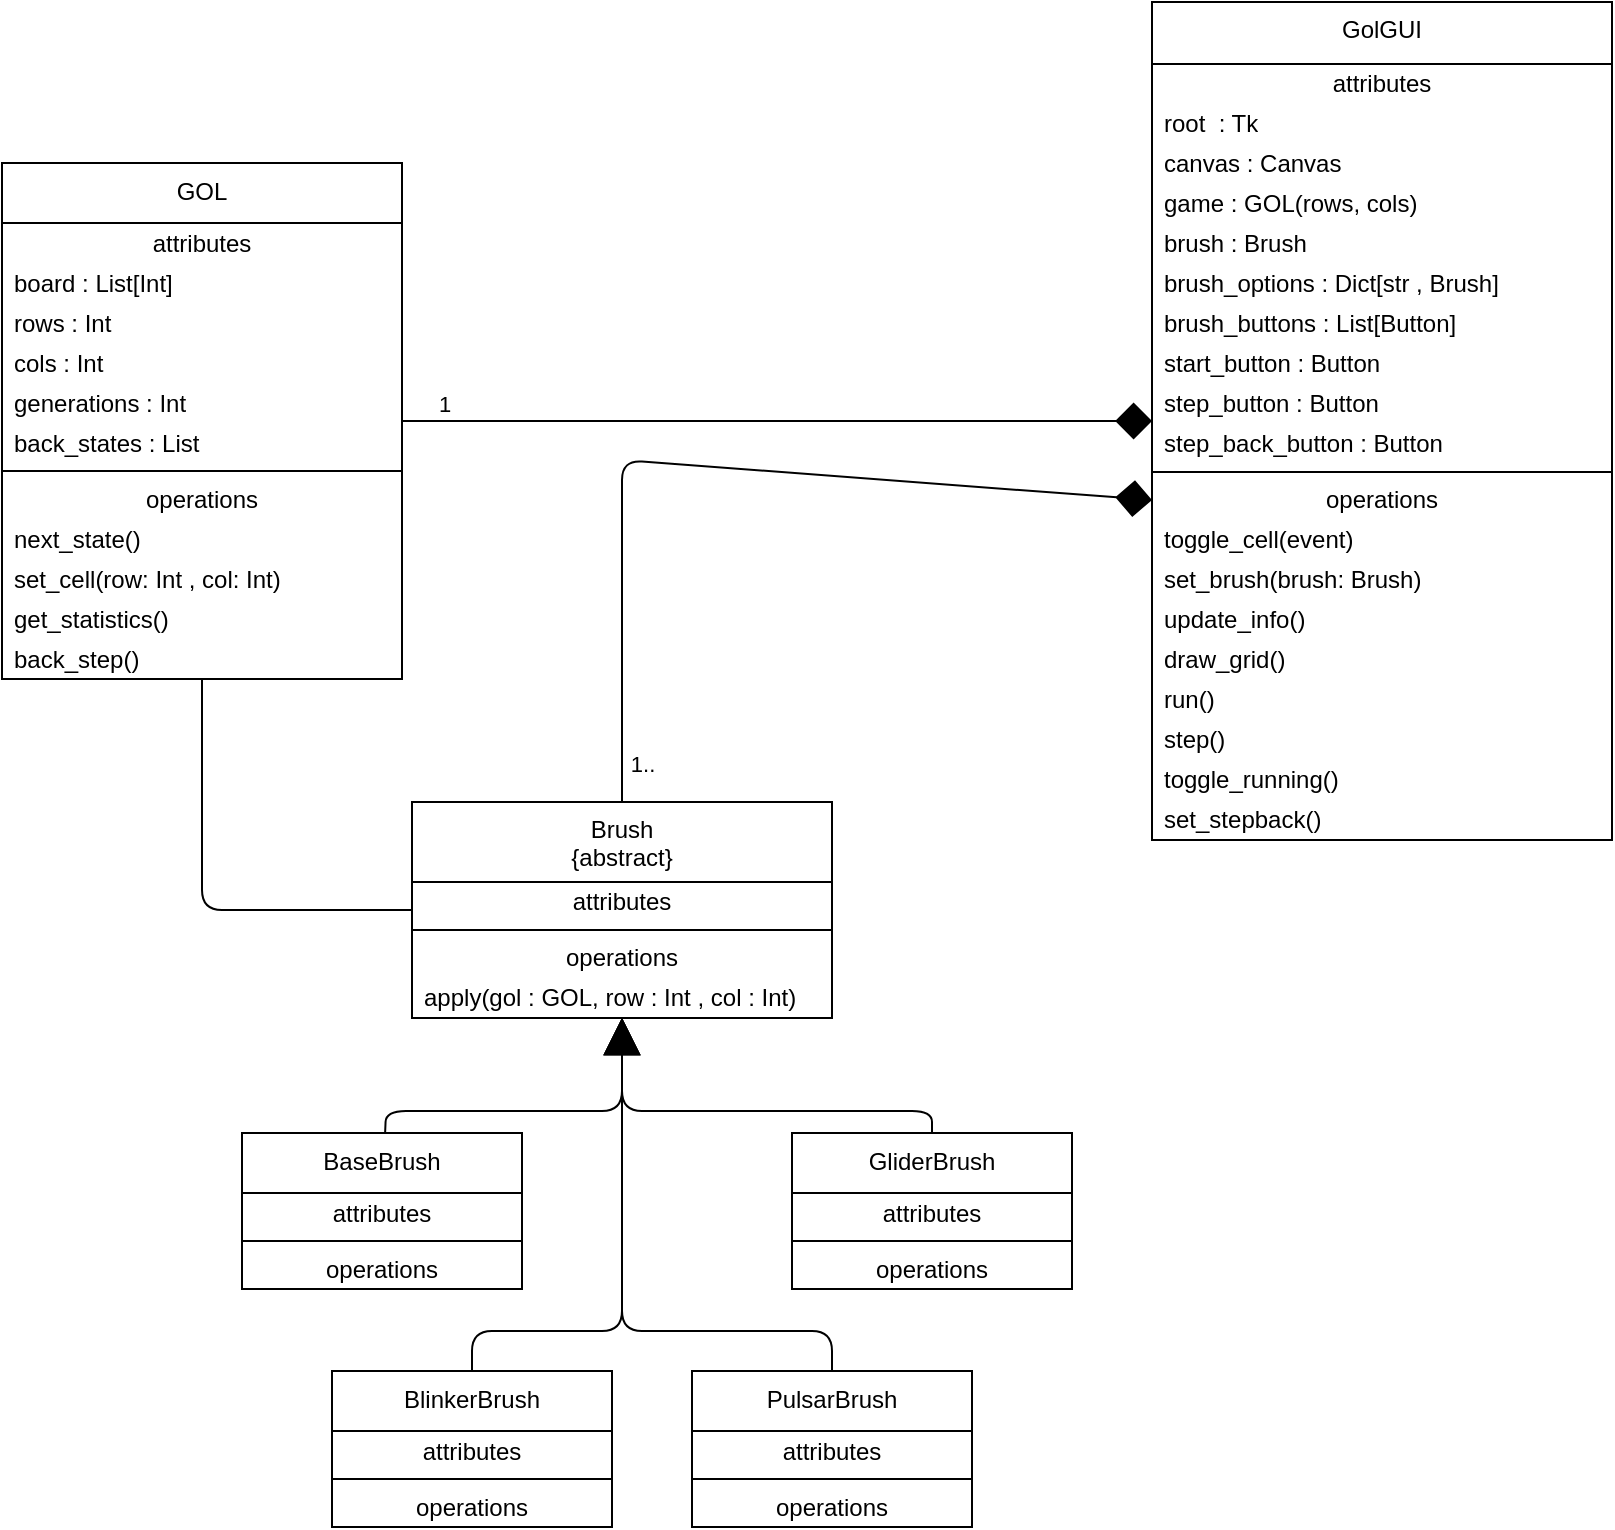 <mxfile>
    <diagram id="O_tw23H-5ZfAlTmAa2fo" name="Page-1">
        <mxGraphModel dx="1001" dy="606" grid="1" gridSize="10" guides="1" tooltips="1" connect="1" arrows="1" fold="1" page="1" pageScale="1" pageWidth="850" pageHeight="1100" math="0" shadow="0">
            <root>
                <mxCell id="0"/>
                <mxCell id="1" parent="0"/>
                <mxCell id="2" value="GolGUI" style="swimlane;fontStyle=0;align=center;verticalAlign=top;childLayout=stackLayout;horizontal=1;startSize=31;horizontalStack=0;resizeParent=1;resizeParentMax=0;resizeLast=0;collapsible=0;marginBottom=0;html=1;whiteSpace=wrap;" parent="1" vertex="1">
                    <mxGeometry x="595" y="150" width="230" height="419" as="geometry"/>
                </mxCell>
                <mxCell id="3" value="attributes" style="text;html=1;strokeColor=none;fillColor=none;align=center;verticalAlign=middle;spacingLeft=4;spacingRight=4;overflow=hidden;rotatable=0;points=[[0,0.5],[1,0.5]];portConstraint=eastwest;whiteSpace=wrap;" parent="2" vertex="1">
                    <mxGeometry y="31" width="230" height="20" as="geometry"/>
                </mxCell>
                <mxCell id="4" value="root&amp;nbsp; : Tk" style="text;html=1;strokeColor=none;fillColor=none;align=left;verticalAlign=middle;spacingLeft=4;spacingRight=4;overflow=hidden;rotatable=0;points=[[0,0.5],[1,0.5]];portConstraint=eastwest;whiteSpace=wrap;" parent="2" vertex="1">
                    <mxGeometry y="51" width="230" height="20" as="geometry"/>
                </mxCell>
                <mxCell id="24" value="canvas : Canvas" style="text;html=1;strokeColor=none;fillColor=none;align=left;verticalAlign=middle;spacingLeft=4;spacingRight=4;overflow=hidden;rotatable=0;points=[[0,0.5],[1,0.5]];portConstraint=eastwest;whiteSpace=wrap;" parent="2" vertex="1">
                    <mxGeometry y="71" width="230" height="20" as="geometry"/>
                </mxCell>
                <mxCell id="36" value="game : GOL(rows, cols)" style="text;html=1;strokeColor=none;fillColor=none;align=left;verticalAlign=middle;spacingLeft=4;spacingRight=4;overflow=hidden;rotatable=0;points=[[0,0.5],[1,0.5]];portConstraint=eastwest;whiteSpace=wrap;" parent="2" vertex="1">
                    <mxGeometry y="91" width="230" height="20" as="geometry"/>
                </mxCell>
                <mxCell id="28" value="brush : Brush" style="text;html=1;strokeColor=none;fillColor=none;align=left;verticalAlign=middle;spacingLeft=4;spacingRight=4;overflow=hidden;rotatable=0;points=[[0,0.5],[1,0.5]];portConstraint=eastwest;whiteSpace=wrap;" parent="2" vertex="1">
                    <mxGeometry y="111" width="230" height="20" as="geometry"/>
                </mxCell>
                <mxCell id="30" value="brush_options : Dict[str , Brush]" style="text;html=1;strokeColor=none;fillColor=none;align=left;verticalAlign=middle;spacingLeft=4;spacingRight=4;overflow=hidden;rotatable=0;points=[[0,0.5],[1,0.5]];portConstraint=eastwest;whiteSpace=wrap;" parent="2" vertex="1">
                    <mxGeometry y="131" width="230" height="20" as="geometry"/>
                </mxCell>
                <mxCell id="26" value="brush_buttons : List[Button]" style="text;html=1;strokeColor=none;fillColor=none;align=left;verticalAlign=middle;spacingLeft=4;spacingRight=4;overflow=hidden;rotatable=0;points=[[0,0.5],[1,0.5]];portConstraint=eastwest;whiteSpace=wrap;" parent="2" vertex="1">
                    <mxGeometry y="151" width="230" height="20" as="geometry"/>
                </mxCell>
                <mxCell id="25" value="start_button : Button&lt;span style=&quot;font-family: monospace; font-size: 0px; text-wrap-mode: nowrap;&quot;&gt;%3CmxGraphModel%3E%3Croot%3E%3CmxCell%20id%3D%220%22%2F%3E%3CmxCell%20id%3D%221%22%20parent%3D%220%22%2F%3E%3CmxCell%20id%3D%222%22%20value%3D%22brush_buttons%3A%20List%5BButtons%5D%22%20style%3D%22text%3Bhtml%3D1%3BstrokeColor%3Dnone%3BfillColor%3Dnone%3Balign%3Dleft%3BverticalAlign%3Dmiddle%3BspacingLeft%3D4%3BspacingRight%3D4%3Boverflow%3Dhidden%3Brotatable%3D0%3Bpoints%3D%5B%5B0%2C0.5%5D%2C%5B1%2C0.5%5D%5D%3BportConstraint%3Deastwest%3BwhiteSpace%3Dwrap%3B%22%20vertex%3D%221%22%20parent%3D%221%22%3E%3CmxGeometry%20x%3D%22300%22%20y%3D%22661%22%20width%3D%22230%22%20height%3D%2220%22%20as%3D%22geometry%22%2F%3E%3C%2FmxCell%3E%3C%2Froot%3E%3C%2FmxGraphModel%3E&lt;/span&gt;" style="text;html=1;strokeColor=none;fillColor=none;align=left;verticalAlign=middle;spacingLeft=4;spacingRight=4;overflow=hidden;rotatable=0;points=[[0,0.5],[1,0.5]];portConstraint=eastwest;whiteSpace=wrap;" parent="2" vertex="1">
                    <mxGeometry y="171" width="230" height="20" as="geometry"/>
                </mxCell>
                <mxCell id="27" value="step_button : Button" style="text;html=1;strokeColor=none;fillColor=none;align=left;verticalAlign=middle;spacingLeft=4;spacingRight=4;overflow=hidden;rotatable=0;points=[[0,0.5],[1,0.5]];portConstraint=eastwest;whiteSpace=wrap;" parent="2" vertex="1">
                    <mxGeometry y="191" width="230" height="20" as="geometry"/>
                </mxCell>
                <mxCell id="76" value="step_back_button : Button" style="text;html=1;strokeColor=none;fillColor=none;align=left;verticalAlign=middle;spacingLeft=4;spacingRight=4;overflow=hidden;rotatable=0;points=[[0,0.5],[1,0.5]];portConstraint=eastwest;whiteSpace=wrap;" vertex="1" parent="2">
                    <mxGeometry y="211" width="230" height="20" as="geometry"/>
                </mxCell>
                <mxCell id="7" value="" style="line;strokeWidth=1;fillColor=none;align=left;verticalAlign=middle;spacingTop=-1;spacingLeft=3;spacingRight=3;rotatable=0;labelPosition=right;points=[];portConstraint=eastwest;" parent="2" vertex="1">
                    <mxGeometry y="231" width="230" height="8" as="geometry"/>
                </mxCell>
                <mxCell id="8" value="operations" style="text;html=1;strokeColor=none;fillColor=none;align=center;verticalAlign=middle;spacingLeft=4;spacingRight=4;overflow=hidden;rotatable=0;points=[[0,0.5],[1,0.5]];portConstraint=eastwest;whiteSpace=wrap;" parent="2" vertex="1">
                    <mxGeometry y="239" width="230" height="20" as="geometry"/>
                </mxCell>
                <mxCell id="9" value="toggle_cell(event)&lt;span style=&quot;font-family: monospace; font-size: 0px; text-wrap-mode: nowrap;&quot;&gt;%3CmxGraphModel%3E%3Croot%3E%3CmxCell%20id%3D%220%22%2F%3E%3CmxCell%20id%3D%221%22%20parent%3D%220%22%2F%3E%3CmxCell%20id%3D%222%22%20value%3D%22canvas%20%3A%20Canvas%22%20style%3D%22text%3Bhtml%3D1%3BstrokeColor%3Dnone%3BfillColor%3Dnone%3Balign%3Dleft%3BverticalAlign%3Dmiddle%3BspacingLeft%3D4%3BspacingRight%3D4%3Boverflow%3Dhidden%3Brotatable%3D0%3Bpoints%3D%5B%5B0%2C0.5%5D%2C%5B1%2C0.5%5D%5D%3BportConstraint%3Deastwest%3BwhiteSpace%3Dwrap%3B%22%20vertex%3D%221%22%20parent%3D%221%22%3E%3CmxGeometry%20x%3D%22300%22%20y%3D%22641%22%20width%3D%22230%22%20height%3D%2220%22%20as%3D%22geometry%22%2F%3E%3C%2FmxCell%3E%3C%2Froot%3E%3C%2FmxGraphModel%3E&lt;/span&gt;" style="text;html=1;strokeColor=none;fillColor=none;align=left;verticalAlign=middle;spacingLeft=4;spacingRight=4;overflow=hidden;rotatable=0;points=[[0,0.5],[1,0.5]];portConstraint=eastwest;whiteSpace=wrap;" parent="2" vertex="1">
                    <mxGeometry y="259" width="230" height="20" as="geometry"/>
                </mxCell>
                <mxCell id="31" value="set_brush(brush: Brush)" style="text;html=1;strokeColor=none;fillColor=none;align=left;verticalAlign=middle;spacingLeft=4;spacingRight=4;overflow=hidden;rotatable=0;points=[[0,0.5],[1,0.5]];portConstraint=eastwest;whiteSpace=wrap;" parent="2" vertex="1">
                    <mxGeometry y="279" width="230" height="20" as="geometry"/>
                </mxCell>
                <mxCell id="32" value="update_info()" style="text;html=1;strokeColor=none;fillColor=none;align=left;verticalAlign=middle;spacingLeft=4;spacingRight=4;overflow=hidden;rotatable=0;points=[[0,0.5],[1,0.5]];portConstraint=eastwest;whiteSpace=wrap;" parent="2" vertex="1">
                    <mxGeometry y="299" width="230" height="20" as="geometry"/>
                </mxCell>
                <mxCell id="29" value="draw_grid()" style="text;html=1;strokeColor=none;fillColor=none;align=left;verticalAlign=middle;spacingLeft=4;spacingRight=4;overflow=hidden;rotatable=0;points=[[0,0.5],[1,0.5]];portConstraint=eastwest;whiteSpace=wrap;" parent="2" vertex="1">
                    <mxGeometry y="319" width="230" height="20" as="geometry"/>
                </mxCell>
                <mxCell id="34" value="run()" style="text;html=1;strokeColor=none;fillColor=none;align=left;verticalAlign=middle;spacingLeft=4;spacingRight=4;overflow=hidden;rotatable=0;points=[[0,0.5],[1,0.5]];portConstraint=eastwest;whiteSpace=wrap;" parent="2" vertex="1">
                    <mxGeometry y="339" width="230" height="20" as="geometry"/>
                </mxCell>
                <mxCell id="33" value="step()" style="text;html=1;strokeColor=none;fillColor=none;align=left;verticalAlign=middle;spacingLeft=4;spacingRight=4;overflow=hidden;rotatable=0;points=[[0,0.5],[1,0.5]];portConstraint=eastwest;whiteSpace=wrap;" parent="2" vertex="1">
                    <mxGeometry y="359" width="230" height="20" as="geometry"/>
                </mxCell>
                <mxCell id="35" value="toggle_running()" style="text;html=1;strokeColor=none;fillColor=none;align=left;verticalAlign=middle;spacingLeft=4;spacingRight=4;overflow=hidden;rotatable=0;points=[[0,0.5],[1,0.5]];portConstraint=eastwest;whiteSpace=wrap;" parent="2" vertex="1">
                    <mxGeometry y="379" width="230" height="20" as="geometry"/>
                </mxCell>
                <mxCell id="77" value="set_stepback()" style="text;html=1;strokeColor=none;fillColor=none;align=left;verticalAlign=middle;spacingLeft=4;spacingRight=4;overflow=hidden;rotatable=0;points=[[0,0.5],[1,0.5]];portConstraint=eastwest;whiteSpace=wrap;" vertex="1" parent="2">
                    <mxGeometry y="399" width="230" height="20" as="geometry"/>
                </mxCell>
                <mxCell id="10" value="GOL" style="swimlane;fontStyle=0;align=center;verticalAlign=top;childLayout=stackLayout;horizontal=1;startSize=30;horizontalStack=0;resizeParent=1;resizeParentMax=0;resizeLast=0;collapsible=0;marginBottom=0;html=1;whiteSpace=wrap;" parent="1" vertex="1">
                    <mxGeometry x="20" y="230.5" width="200" height="258" as="geometry"/>
                </mxCell>
                <mxCell id="11" value="attributes" style="text;html=1;strokeColor=none;fillColor=none;align=center;verticalAlign=middle;spacingLeft=4;spacingRight=4;overflow=hidden;rotatable=0;points=[[0,0.5],[1,0.5]];portConstraint=eastwest;whiteSpace=wrap;" parent="10" vertex="1">
                    <mxGeometry y="30" width="200" height="20" as="geometry"/>
                </mxCell>
                <mxCell id="12" value="board : List[Int]" style="text;html=1;strokeColor=none;fillColor=none;align=left;verticalAlign=middle;spacingLeft=4;spacingRight=4;overflow=hidden;rotatable=0;points=[[0,0.5],[1,0.5]];portConstraint=eastwest;whiteSpace=wrap;" parent="10" vertex="1">
                    <mxGeometry y="50" width="200" height="20" as="geometry"/>
                </mxCell>
                <mxCell id="19" value="rows : Int" style="text;html=1;strokeColor=none;fillColor=none;align=left;verticalAlign=middle;spacingLeft=4;spacingRight=4;overflow=hidden;rotatable=0;points=[[0,0.5],[1,0.5]];portConstraint=eastwest;whiteSpace=wrap;" parent="10" vertex="1">
                    <mxGeometry y="70" width="200" height="20" as="geometry"/>
                </mxCell>
                <mxCell id="18" value="cols : Int" style="text;html=1;strokeColor=none;fillColor=none;align=left;verticalAlign=middle;spacingLeft=4;spacingRight=4;overflow=hidden;rotatable=0;points=[[0,0.5],[1,0.5]];portConstraint=eastwest;whiteSpace=wrap;" parent="10" vertex="1">
                    <mxGeometry y="90" width="200" height="20" as="geometry"/>
                </mxCell>
                <mxCell id="22" value="generations : Int" style="text;html=1;strokeColor=none;fillColor=none;align=left;verticalAlign=middle;spacingLeft=4;spacingRight=4;overflow=hidden;rotatable=0;points=[[0,0.5],[1,0.5]];portConstraint=eastwest;whiteSpace=wrap;" parent="10" vertex="1">
                    <mxGeometry y="110" width="200" height="20" as="geometry"/>
                </mxCell>
                <mxCell id="74" value="back_states : List&lt;div&gt;&lt;br&gt;&lt;/div&gt;" style="text;html=1;strokeColor=none;fillColor=none;align=left;verticalAlign=middle;spacingLeft=4;spacingRight=4;overflow=hidden;rotatable=0;points=[[0,0.5],[1,0.5]];portConstraint=eastwest;whiteSpace=wrap;" parent="10" vertex="1">
                    <mxGeometry y="130" width="200" height="20" as="geometry"/>
                </mxCell>
                <mxCell id="15" value="" style="line;strokeWidth=1;fillColor=none;align=left;verticalAlign=middle;spacingTop=-1;spacingLeft=3;spacingRight=3;rotatable=0;labelPosition=right;points=[];portConstraint=eastwest;" parent="10" vertex="1">
                    <mxGeometry y="150" width="200" height="8" as="geometry"/>
                </mxCell>
                <mxCell id="16" value="operations" style="text;html=1;strokeColor=none;fillColor=none;align=center;verticalAlign=middle;spacingLeft=4;spacingRight=4;overflow=hidden;rotatable=0;points=[[0,0.5],[1,0.5]];portConstraint=eastwest;whiteSpace=wrap;" parent="10" vertex="1">
                    <mxGeometry y="158" width="200" height="20" as="geometry"/>
                </mxCell>
                <mxCell id="17" value="next_state()" style="text;html=1;strokeColor=none;fillColor=none;align=left;verticalAlign=middle;spacingLeft=4;spacingRight=4;overflow=hidden;rotatable=0;points=[[0,0.5],[1,0.5]];portConstraint=eastwest;whiteSpace=wrap;" parent="10" vertex="1">
                    <mxGeometry y="178" width="200" height="20" as="geometry"/>
                </mxCell>
                <mxCell id="20" value="set_cell(row: Int , col: Int)" style="text;html=1;strokeColor=none;fillColor=none;align=left;verticalAlign=middle;spacingLeft=4;spacingRight=4;overflow=hidden;rotatable=0;points=[[0,0.5],[1,0.5]];portConstraint=eastwest;whiteSpace=wrap;" parent="10" vertex="1">
                    <mxGeometry y="198" width="200" height="20" as="geometry"/>
                </mxCell>
                <mxCell id="21" value="get_statistics()" style="text;html=1;strokeColor=none;fillColor=none;align=left;verticalAlign=middle;spacingLeft=4;spacingRight=4;overflow=hidden;rotatable=0;points=[[0,0.5],[1,0.5]];portConstraint=eastwest;whiteSpace=wrap;" parent="10" vertex="1">
                    <mxGeometry y="218" width="200" height="20" as="geometry"/>
                </mxCell>
                <mxCell id="75" value="back_step()" style="text;html=1;strokeColor=none;fillColor=none;align=left;verticalAlign=middle;spacingLeft=4;spacingRight=4;overflow=hidden;rotatable=0;points=[[0,0.5],[1,0.5]];portConstraint=eastwest;whiteSpace=wrap;" parent="10" vertex="1">
                    <mxGeometry y="238" width="200" height="20" as="geometry"/>
                </mxCell>
                <mxCell id="46" style="edgeStyle=none;html=1;endArrow=diamond;endFill=1;endSize=16;entryX=0;entryY=0.5;entryDx=0;entryDy=0;" parent="1" source="37" target="8" edge="1">
                    <mxGeometry relative="1" as="geometry">
                        <Array as="points">
                            <mxPoint x="330" y="379"/>
                        </Array>
                    </mxGeometry>
                </mxCell>
                <mxCell id="73" value="1.." style="edgeLabel;html=1;align=center;verticalAlign=middle;resizable=0;points=[];" parent="46" vertex="1" connectable="0">
                    <mxGeometry x="-0.768" y="4" relative="1" as="geometry">
                        <mxPoint x="14" y="31" as="offset"/>
                    </mxGeometry>
                </mxCell>
                <mxCell id="71" style="edgeStyle=none;html=1;endArrow=none;endFill=0;" parent="1" source="37" target="10" edge="1">
                    <mxGeometry relative="1" as="geometry">
                        <Array as="points">
                            <mxPoint x="120" y="604"/>
                        </Array>
                    </mxGeometry>
                </mxCell>
                <mxCell id="37" value="Brush&lt;div&gt;{abstract}&lt;/div&gt;" style="swimlane;fontStyle=0;align=center;verticalAlign=top;childLayout=stackLayout;horizontal=1;startSize=40;horizontalStack=0;resizeParent=1;resizeParentMax=0;resizeLast=0;collapsible=0;marginBottom=0;html=1;whiteSpace=wrap;" parent="1" vertex="1">
                    <mxGeometry x="225" y="550" width="210" height="108" as="geometry"/>
                </mxCell>
                <mxCell id="38" value="attributes" style="text;html=1;strokeColor=none;fillColor=none;align=center;verticalAlign=middle;spacingLeft=4;spacingRight=4;overflow=hidden;rotatable=0;points=[[0,0.5],[1,0.5]];portConstraint=eastwest;whiteSpace=wrap;" parent="37" vertex="1">
                    <mxGeometry y="40" width="210" height="20" as="geometry"/>
                </mxCell>
                <mxCell id="42" value="" style="line;strokeWidth=1;fillColor=none;align=left;verticalAlign=middle;spacingTop=-1;spacingLeft=3;spacingRight=3;rotatable=0;labelPosition=right;points=[];portConstraint=eastwest;" parent="37" vertex="1">
                    <mxGeometry y="60" width="210" height="8" as="geometry"/>
                </mxCell>
                <mxCell id="43" value="operations" style="text;html=1;strokeColor=none;fillColor=none;align=center;verticalAlign=middle;spacingLeft=4;spacingRight=4;overflow=hidden;rotatable=0;points=[[0,0.5],[1,0.5]];portConstraint=eastwest;whiteSpace=wrap;" parent="37" vertex="1">
                    <mxGeometry y="68" width="210" height="20" as="geometry"/>
                </mxCell>
                <mxCell id="44" value="apply(gol : GOL, row : Int , col : Int)" style="text;html=1;strokeColor=none;fillColor=none;align=left;verticalAlign=middle;spacingLeft=4;spacingRight=4;overflow=hidden;rotatable=0;points=[[0,0.5],[1,0.5]];portConstraint=eastwest;whiteSpace=wrap;" parent="37" vertex="1">
                    <mxGeometry y="88" width="210" height="20" as="geometry"/>
                </mxCell>
                <mxCell id="45" style="edgeStyle=none;html=1;endArrow=diamond;endFill=1;endSize=16;" parent="1" source="10" target="2" edge="1">
                    <mxGeometry relative="1" as="geometry"/>
                </mxCell>
                <mxCell id="72" value="1" style="edgeLabel;html=1;align=center;verticalAlign=middle;resizable=0;points=[];" parent="45" vertex="1" connectable="0">
                    <mxGeometry x="-0.56" y="2" relative="1" as="geometry">
                        <mxPoint x="-62" y="-7" as="offset"/>
                    </mxGeometry>
                </mxCell>
                <mxCell id="55" style="edgeStyle=none;html=1;endArrow=block;endFill=1;endSize=16;" parent="1" source="47" target="37" edge="1">
                    <mxGeometry relative="1" as="geometry">
                        <mxPoint x="212" y="724.5" as="sourcePoint"/>
                        <mxPoint x="327" y="658" as="targetPoint"/>
                        <Array as="points">
                            <mxPoint x="212" y="704.5"/>
                            <mxPoint x="330" y="704.5"/>
                        </Array>
                    </mxGeometry>
                </mxCell>
                <mxCell id="47" value="BaseBrush" style="swimlane;fontStyle=0;align=center;verticalAlign=top;childLayout=stackLayout;horizontal=1;startSize=30;horizontalStack=0;resizeParent=1;resizeParentMax=0;resizeLast=0;collapsible=0;marginBottom=0;html=1;whiteSpace=wrap;" parent="1" vertex="1">
                    <mxGeometry x="140" y="715.5" width="140" height="78" as="geometry"/>
                </mxCell>
                <mxCell id="48" value="attributes" style="text;html=1;strokeColor=none;fillColor=none;align=center;verticalAlign=middle;spacingLeft=4;spacingRight=4;overflow=hidden;rotatable=0;points=[[0,0.5],[1,0.5]];portConstraint=eastwest;whiteSpace=wrap;" parent="47" vertex="1">
                    <mxGeometry y="30" width="140" height="20" as="geometry"/>
                </mxCell>
                <mxCell id="52" value="" style="line;strokeWidth=1;fillColor=none;align=left;verticalAlign=middle;spacingTop=-1;spacingLeft=3;spacingRight=3;rotatable=0;labelPosition=right;points=[];portConstraint=eastwest;" parent="47" vertex="1">
                    <mxGeometry y="50" width="140" height="8" as="geometry"/>
                </mxCell>
                <mxCell id="53" value="operations" style="text;html=1;strokeColor=none;fillColor=none;align=center;verticalAlign=middle;spacingLeft=4;spacingRight=4;overflow=hidden;rotatable=0;points=[[0,0.5],[1,0.5]];portConstraint=eastwest;whiteSpace=wrap;" parent="47" vertex="1">
                    <mxGeometry y="58" width="140" height="20" as="geometry"/>
                </mxCell>
                <mxCell id="56" value="GliderBrush" style="swimlane;fontStyle=0;align=center;verticalAlign=top;childLayout=stackLayout;horizontal=1;startSize=30;horizontalStack=0;resizeParent=1;resizeParentMax=0;resizeLast=0;collapsible=0;marginBottom=0;html=1;whiteSpace=wrap;" parent="1" vertex="1">
                    <mxGeometry x="415" y="715.5" width="140" height="78" as="geometry"/>
                </mxCell>
                <mxCell id="57" value="attributes" style="text;html=1;strokeColor=none;fillColor=none;align=center;verticalAlign=middle;spacingLeft=4;spacingRight=4;overflow=hidden;rotatable=0;points=[[0,0.5],[1,0.5]];portConstraint=eastwest;whiteSpace=wrap;" parent="56" vertex="1">
                    <mxGeometry y="30" width="140" height="20" as="geometry"/>
                </mxCell>
                <mxCell id="58" value="" style="line;strokeWidth=1;fillColor=none;align=left;verticalAlign=middle;spacingTop=-1;spacingLeft=3;spacingRight=3;rotatable=0;labelPosition=right;points=[];portConstraint=eastwest;" parent="56" vertex="1">
                    <mxGeometry y="50" width="140" height="8" as="geometry"/>
                </mxCell>
                <mxCell id="59" value="operations" style="text;html=1;strokeColor=none;fillColor=none;align=center;verticalAlign=middle;spacingLeft=4;spacingRight=4;overflow=hidden;rotatable=0;points=[[0,0.5],[1,0.5]];portConstraint=eastwest;whiteSpace=wrap;" parent="56" vertex="1">
                    <mxGeometry y="58" width="140" height="20" as="geometry"/>
                </mxCell>
                <mxCell id="60" value="BlinkerBrush" style="swimlane;fontStyle=0;align=center;verticalAlign=top;childLayout=stackLayout;horizontal=1;startSize=30;horizontalStack=0;resizeParent=1;resizeParentMax=0;resizeLast=0;collapsible=0;marginBottom=0;html=1;whiteSpace=wrap;" parent="1" vertex="1">
                    <mxGeometry x="185" y="834.5" width="140" height="78" as="geometry"/>
                </mxCell>
                <mxCell id="61" value="attributes" style="text;html=1;strokeColor=none;fillColor=none;align=center;verticalAlign=middle;spacingLeft=4;spacingRight=4;overflow=hidden;rotatable=0;points=[[0,0.5],[1,0.5]];portConstraint=eastwest;whiteSpace=wrap;" parent="60" vertex="1">
                    <mxGeometry y="30" width="140" height="20" as="geometry"/>
                </mxCell>
                <mxCell id="62" value="" style="line;strokeWidth=1;fillColor=none;align=left;verticalAlign=middle;spacingTop=-1;spacingLeft=3;spacingRight=3;rotatable=0;labelPosition=right;points=[];portConstraint=eastwest;" parent="60" vertex="1">
                    <mxGeometry y="50" width="140" height="8" as="geometry"/>
                </mxCell>
                <mxCell id="63" value="operations" style="text;html=1;strokeColor=none;fillColor=none;align=center;verticalAlign=middle;spacingLeft=4;spacingRight=4;overflow=hidden;rotatable=0;points=[[0,0.5],[1,0.5]];portConstraint=eastwest;whiteSpace=wrap;" parent="60" vertex="1">
                    <mxGeometry y="58" width="140" height="20" as="geometry"/>
                </mxCell>
                <mxCell id="64" value="PulsarBrush" style="swimlane;fontStyle=0;align=center;verticalAlign=top;childLayout=stackLayout;horizontal=1;startSize=30;horizontalStack=0;resizeParent=1;resizeParentMax=0;resizeLast=0;collapsible=0;marginBottom=0;html=1;whiteSpace=wrap;" parent="1" vertex="1">
                    <mxGeometry x="365" y="834.5" width="140" height="78" as="geometry"/>
                </mxCell>
                <mxCell id="65" value="attributes" style="text;html=1;strokeColor=none;fillColor=none;align=center;verticalAlign=middle;spacingLeft=4;spacingRight=4;overflow=hidden;rotatable=0;points=[[0,0.5],[1,0.5]];portConstraint=eastwest;whiteSpace=wrap;" parent="64" vertex="1">
                    <mxGeometry y="30" width="140" height="20" as="geometry"/>
                </mxCell>
                <mxCell id="66" value="" style="line;strokeWidth=1;fillColor=none;align=left;verticalAlign=middle;spacingTop=-1;spacingLeft=3;spacingRight=3;rotatable=0;labelPosition=right;points=[];portConstraint=eastwest;" parent="64" vertex="1">
                    <mxGeometry y="50" width="140" height="8" as="geometry"/>
                </mxCell>
                <mxCell id="67" value="operations" style="text;html=1;strokeColor=none;fillColor=none;align=center;verticalAlign=middle;spacingLeft=4;spacingRight=4;overflow=hidden;rotatable=0;points=[[0,0.5],[1,0.5]];portConstraint=eastwest;whiteSpace=wrap;" parent="64" vertex="1">
                    <mxGeometry y="58" width="140" height="20" as="geometry"/>
                </mxCell>
                <mxCell id="68" style="edgeStyle=none;html=1;endArrow=block;endFill=1;endSize=16;" parent="1" source="56" target="37" edge="1">
                    <mxGeometry relative="1" as="geometry">
                        <mxPoint x="223" y="734.5" as="sourcePoint"/>
                        <mxPoint x="340" y="668.5" as="targetPoint"/>
                        <Array as="points">
                            <mxPoint x="485" y="704.5"/>
                            <mxPoint x="330" y="704.5"/>
                        </Array>
                    </mxGeometry>
                </mxCell>
                <mxCell id="69" style="edgeStyle=none;html=1;endArrow=block;endFill=1;endSize=16;" parent="1" source="64" target="37" edge="1">
                    <mxGeometry relative="1" as="geometry">
                        <mxPoint x="495" y="725.5" as="sourcePoint"/>
                        <mxPoint x="340" y="668.5" as="targetPoint"/>
                        <Array as="points">
                            <mxPoint x="435" y="814.5"/>
                            <mxPoint x="330" y="814.5"/>
                        </Array>
                    </mxGeometry>
                </mxCell>
                <mxCell id="70" style="edgeStyle=none;html=1;endArrow=block;endFill=1;endSize=16;" parent="1" source="60" target="37" edge="1">
                    <mxGeometry relative="1" as="geometry">
                        <mxPoint x="445" y="844.5" as="sourcePoint"/>
                        <mxPoint x="340" y="668.5" as="targetPoint"/>
                        <Array as="points">
                            <mxPoint x="255" y="814.5"/>
                            <mxPoint x="330" y="814.5"/>
                        </Array>
                    </mxGeometry>
                </mxCell>
            </root>
        </mxGraphModel>
    </diagram>
</mxfile>